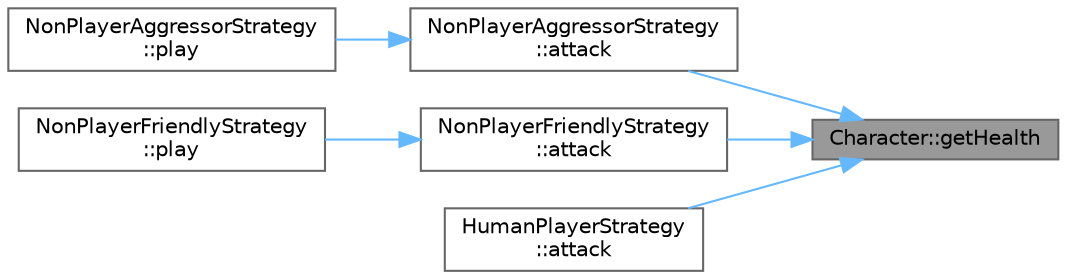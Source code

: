 digraph "Character::getHealth"
{
 // LATEX_PDF_SIZE
  bgcolor="transparent";
  edge [fontname=Helvetica,fontsize=10,labelfontname=Helvetica,labelfontsize=10];
  node [fontname=Helvetica,fontsize=10,shape=box,height=0.2,width=0.4];
  rankdir="RL";
  Node1 [id="Node000001",label="Character::getHealth",height=0.2,width=0.4,color="gray40", fillcolor="grey60", style="filled", fontcolor="black",tooltip=" "];
  Node1 -> Node2 [id="edge1_Node000001_Node000002",dir="back",color="steelblue1",style="solid",tooltip=" "];
  Node2 [id="Node000002",label="NonPlayerAggressorStrategy\l::attack",height=0.2,width=0.4,color="grey40", fillcolor="white", style="filled",URL="$class_non_player_aggressor_strategy.html#ad2e7c45f9b31c30ff5a170a34fa928dc",tooltip="method that attacks the player if in range"];
  Node2 -> Node3 [id="edge2_Node000002_Node000003",dir="back",color="steelblue1",style="solid",tooltip=" "];
  Node3 [id="Node000003",label="NonPlayerAggressorStrategy\l::play",height=0.2,width=0.4,color="grey40", fillcolor="white", style="filled",URL="$class_non_player_aggressor_strategy.html#a3b1902a785f42d4f0926e2da6e270a3e",tooltip="method that plays the npc's turn depending on its strategy"];
  Node1 -> Node4 [id="edge3_Node000001_Node000004",dir="back",color="steelblue1",style="solid",tooltip=" "];
  Node4 [id="Node000004",label="NonPlayerFriendlyStrategy\l::attack",height=0.2,width=0.4,color="grey40", fillcolor="white", style="filled",URL="$class_non_player_friendly_strategy.html#af1341ac70cee3ad690fce32cd0723a04",tooltip="method that attacks the player if in range"];
  Node4 -> Node5 [id="edge4_Node000004_Node000005",dir="back",color="steelblue1",style="solid",tooltip=" "];
  Node5 [id="Node000005",label="NonPlayerFriendlyStrategy\l::play",height=0.2,width=0.4,color="grey40", fillcolor="white", style="filled",URL="$class_non_player_friendly_strategy.html#a8fd915ad9af156309e3babc9a2b85b95",tooltip="method that plays the npc's turn depending on its strategy"];
  Node1 -> Node6 [id="edge5_Node000001_Node000006",dir="back",color="steelblue1",style="solid",tooltip=" "];
  Node6 [id="Node000006",label="HumanPlayerStrategy\l::attack",height=0.2,width=0.4,color="grey40", fillcolor="white", style="filled",URL="$class_human_player_strategy.html#a28bb22557f3a90643955784b22e6b521",tooltip="method that attacks the npc"];
}
